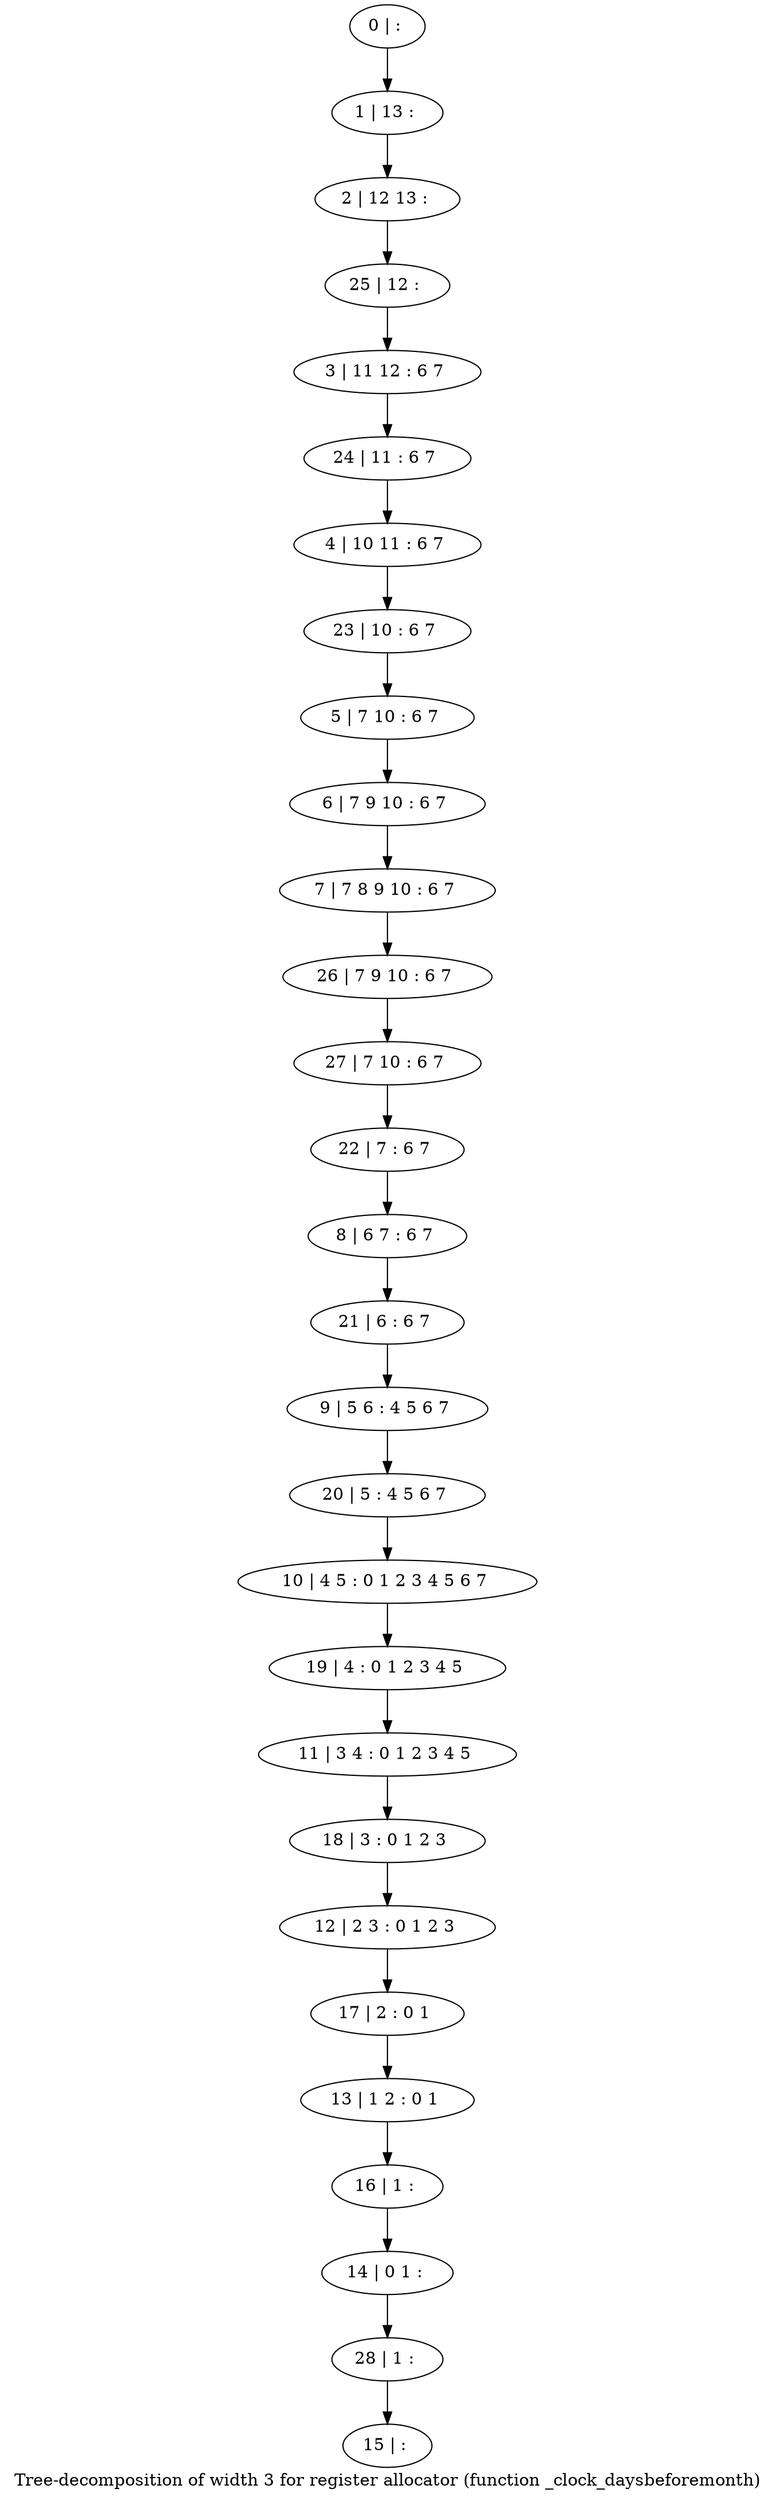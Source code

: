 digraph G {
graph [label="Tree-decomposition of width 3 for register allocator (function _clock_daysbeforemonth)"]
0[label="0 | : "];
1[label="1 | 13 : "];
2[label="2 | 12 13 : "];
3[label="3 | 11 12 : 6 7 "];
4[label="4 | 10 11 : 6 7 "];
5[label="5 | 7 10 : 6 7 "];
6[label="6 | 7 9 10 : 6 7 "];
7[label="7 | 7 8 9 10 : 6 7 "];
8[label="8 | 6 7 : 6 7 "];
9[label="9 | 5 6 : 4 5 6 7 "];
10[label="10 | 4 5 : 0 1 2 3 4 5 6 7 "];
11[label="11 | 3 4 : 0 1 2 3 4 5 "];
12[label="12 | 2 3 : 0 1 2 3 "];
13[label="13 | 1 2 : 0 1 "];
14[label="14 | 0 1 : "];
15[label="15 | : "];
16[label="16 | 1 : "];
17[label="17 | 2 : 0 1 "];
18[label="18 | 3 : 0 1 2 3 "];
19[label="19 | 4 : 0 1 2 3 4 5 "];
20[label="20 | 5 : 4 5 6 7 "];
21[label="21 | 6 : 6 7 "];
22[label="22 | 7 : 6 7 "];
23[label="23 | 10 : 6 7 "];
24[label="24 | 11 : 6 7 "];
25[label="25 | 12 : "];
26[label="26 | 7 9 10 : 6 7 "];
27[label="27 | 7 10 : 6 7 "];
28[label="28 | 1 : "];
0->1 ;
1->2 ;
5->6 ;
6->7 ;
16->14 ;
13->16 ;
17->13 ;
12->17 ;
18->12 ;
11->18 ;
19->11 ;
10->19 ;
20->10 ;
9->20 ;
21->9 ;
8->21 ;
22->8 ;
23->5 ;
4->23 ;
24->4 ;
3->24 ;
25->3 ;
2->25 ;
7->26 ;
27->22 ;
26->27 ;
28->15 ;
14->28 ;
}
